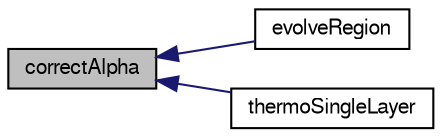 digraph "correctAlpha"
{
  bgcolor="transparent";
  edge [fontname="FreeSans",fontsize="10",labelfontname="FreeSans",labelfontsize="10"];
  node [fontname="FreeSans",fontsize="10",shape=record];
  rankdir="LR";
  Node859 [label="correctAlpha",height=0.2,width=0.4,color="black", fillcolor="grey75", style="filled", fontcolor="black"];
  Node859 -> Node860 [dir="back",color="midnightblue",fontsize="10",style="solid",fontname="FreeSans"];
  Node860 [label="evolveRegion",height=0.2,width=0.4,color="black",URL="$a29182.html#afde8f52457f90e83a4eaf49755c19ec9",tooltip="Evolve the film equations. "];
  Node859 -> Node861 [dir="back",color="midnightblue",fontsize="10",style="solid",fontname="FreeSans"];
  Node861 [label="thermoSingleLayer",height=0.2,width=0.4,color="black",URL="$a29182.html#a599169c7bc33623aea76634f78847295",tooltip="Construct from components. "];
}
